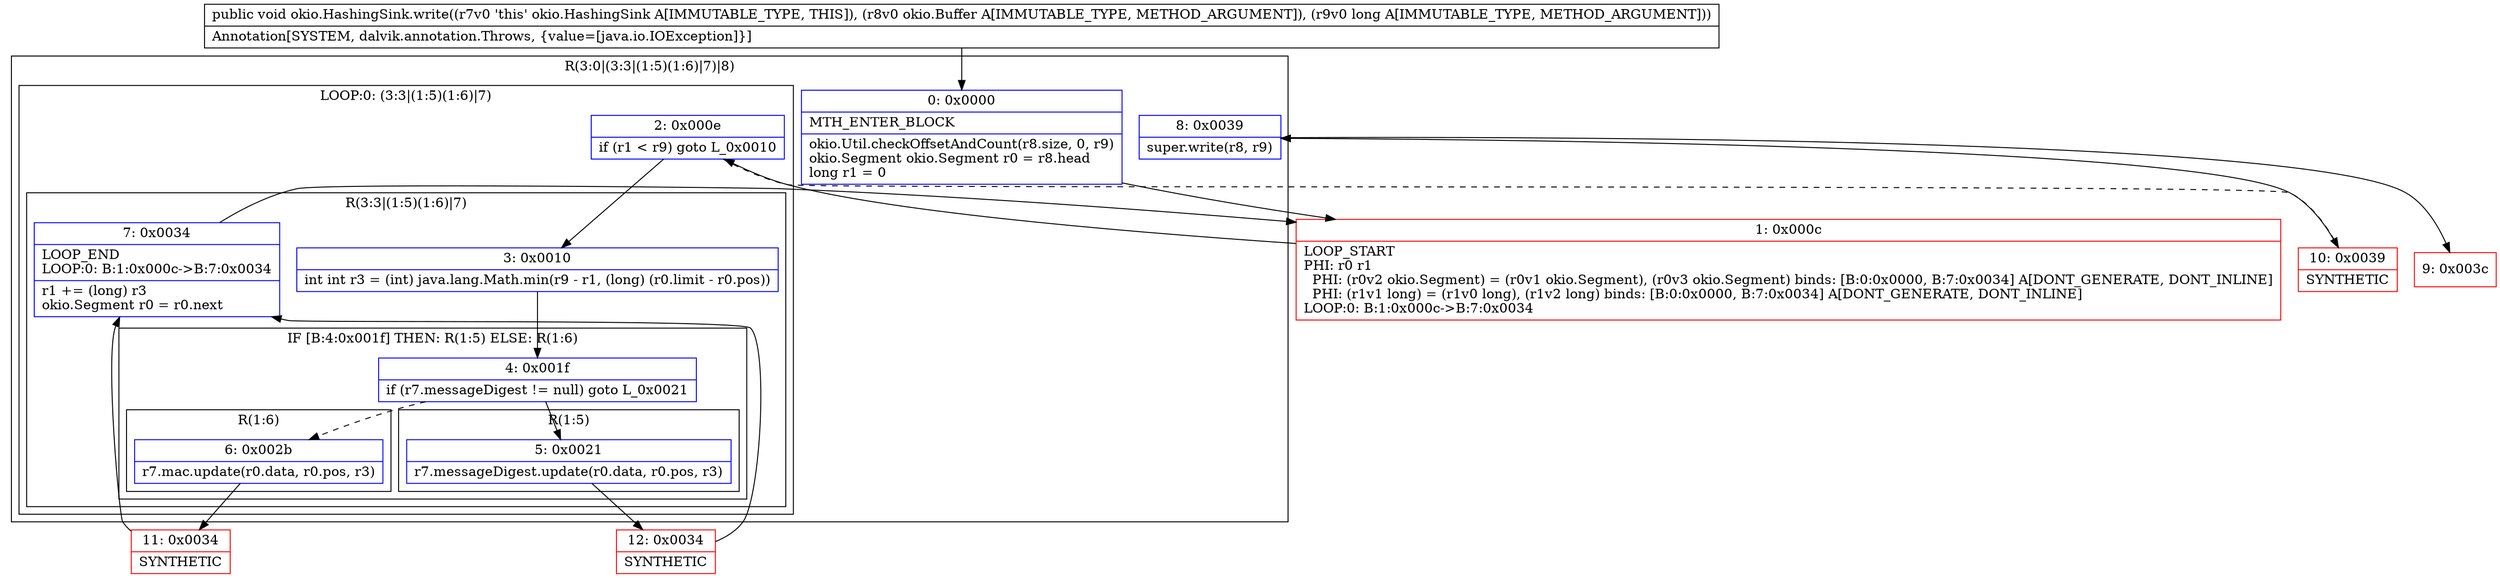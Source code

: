 digraph "CFG forokio.HashingSink.write(Lokio\/Buffer;J)V" {
subgraph cluster_Region_108684451 {
label = "R(3:0|(3:3|(1:5)(1:6)|7)|8)";
node [shape=record,color=blue];
Node_0 [shape=record,label="{0\:\ 0x0000|MTH_ENTER_BLOCK\l|okio.Util.checkOffsetAndCount(r8.size, 0, r9)\lokio.Segment okio.Segment r0 = r8.head\llong r1 = 0\l}"];
subgraph cluster_LoopRegion_1780234864 {
label = "LOOP:0: (3:3|(1:5)(1:6)|7)";
node [shape=record,color=blue];
Node_2 [shape=record,label="{2\:\ 0x000e|if (r1 \< r9) goto L_0x0010\l}"];
subgraph cluster_Region_1112622440 {
label = "R(3:3|(1:5)(1:6)|7)";
node [shape=record,color=blue];
Node_3 [shape=record,label="{3\:\ 0x0010|int int r3 = (int) java.lang.Math.min(r9 \- r1, (long) (r0.limit \- r0.pos))\l}"];
subgraph cluster_IfRegion_768775630 {
label = "IF [B:4:0x001f] THEN: R(1:5) ELSE: R(1:6)";
node [shape=record,color=blue];
Node_4 [shape=record,label="{4\:\ 0x001f|if (r7.messageDigest != null) goto L_0x0021\l}"];
subgraph cluster_Region_942633360 {
label = "R(1:5)";
node [shape=record,color=blue];
Node_5 [shape=record,label="{5\:\ 0x0021|r7.messageDigest.update(r0.data, r0.pos, r3)\l}"];
}
subgraph cluster_Region_1066798685 {
label = "R(1:6)";
node [shape=record,color=blue];
Node_6 [shape=record,label="{6\:\ 0x002b|r7.mac.update(r0.data, r0.pos, r3)\l}"];
}
}
Node_7 [shape=record,label="{7\:\ 0x0034|LOOP_END\lLOOP:0: B:1:0x000c\-\>B:7:0x0034\l|r1 += (long) r3\lokio.Segment r0 = r0.next\l}"];
}
}
Node_8 [shape=record,label="{8\:\ 0x0039|super.write(r8, r9)\l}"];
}
Node_1 [shape=record,color=red,label="{1\:\ 0x000c|LOOP_START\lPHI: r0 r1 \l  PHI: (r0v2 okio.Segment) = (r0v1 okio.Segment), (r0v3 okio.Segment) binds: [B:0:0x0000, B:7:0x0034] A[DONT_GENERATE, DONT_INLINE]\l  PHI: (r1v1 long) = (r1v0 long), (r1v2 long) binds: [B:0:0x0000, B:7:0x0034] A[DONT_GENERATE, DONT_INLINE]\lLOOP:0: B:1:0x000c\-\>B:7:0x0034\l}"];
Node_9 [shape=record,color=red,label="{9\:\ 0x003c}"];
Node_10 [shape=record,color=red,label="{10\:\ 0x0039|SYNTHETIC\l}"];
Node_11 [shape=record,color=red,label="{11\:\ 0x0034|SYNTHETIC\l}"];
Node_12 [shape=record,color=red,label="{12\:\ 0x0034|SYNTHETIC\l}"];
MethodNode[shape=record,label="{public void okio.HashingSink.write((r7v0 'this' okio.HashingSink A[IMMUTABLE_TYPE, THIS]), (r8v0 okio.Buffer A[IMMUTABLE_TYPE, METHOD_ARGUMENT]), (r9v0 long A[IMMUTABLE_TYPE, METHOD_ARGUMENT]))  | Annotation[SYSTEM, dalvik.annotation.Throws, \{value=[java.io.IOException]\}]\l}"];
MethodNode -> Node_0;
Node_0 -> Node_1;
Node_2 -> Node_3;
Node_2 -> Node_10[style=dashed];
Node_3 -> Node_4;
Node_4 -> Node_5;
Node_4 -> Node_6[style=dashed];
Node_5 -> Node_12;
Node_6 -> Node_11;
Node_7 -> Node_1;
Node_8 -> Node_9;
Node_1 -> Node_2;
Node_10 -> Node_8;
Node_11 -> Node_7;
Node_12 -> Node_7;
}

